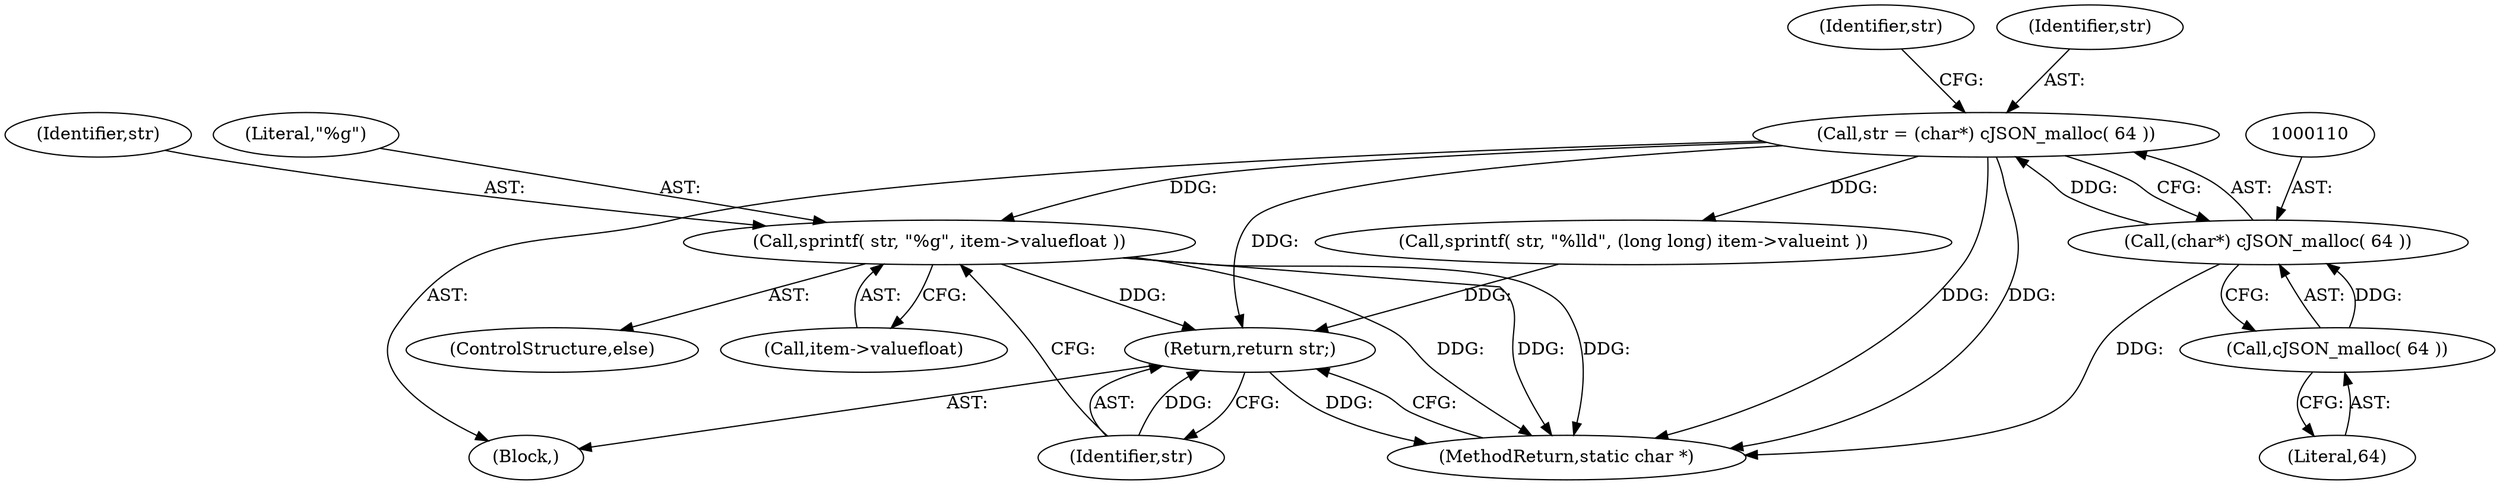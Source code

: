 digraph "1_iperf_91f2fa59e8ed80dfbf400add0164ee0e508e412a_41@API" {
"1000152" [label="(Call,sprintf( str, \"%g\", item->valuefloat ))"];
"1000107" [label="(Call,str = (char*) cJSON_malloc( 64 ))"];
"1000109" [label="(Call,(char*) cJSON_malloc( 64 ))"];
"1000111" [label="(Call,cJSON_malloc( 64 ))"];
"1000158" [label="(Return,return str;)"];
"1000143" [label="(Call,sprintf( str, \"%lld\", (long long) item->valueint ))"];
"1000102" [label="(Block,)"];
"1000152" [label="(Call,sprintf( str, \"%g\", item->valuefloat ))"];
"1000114" [label="(Identifier,str)"];
"1000159" [label="(Identifier,str)"];
"1000111" [label="(Call,cJSON_malloc( 64 ))"];
"1000108" [label="(Identifier,str)"];
"1000158" [label="(Return,return str;)"];
"1000109" [label="(Call,(char*) cJSON_malloc( 64 ))"];
"1000112" [label="(Literal,64)"];
"1000107" [label="(Call,str = (char*) cJSON_malloc( 64 ))"];
"1000160" [label="(MethodReturn,static char *)"];
"1000153" [label="(Identifier,str)"];
"1000151" [label="(ControlStructure,else)"];
"1000155" [label="(Call,item->valuefloat)"];
"1000154" [label="(Literal,\"%g\")"];
"1000152" -> "1000151"  [label="AST: "];
"1000152" -> "1000155"  [label="CFG: "];
"1000153" -> "1000152"  [label="AST: "];
"1000154" -> "1000152"  [label="AST: "];
"1000155" -> "1000152"  [label="AST: "];
"1000159" -> "1000152"  [label="CFG: "];
"1000152" -> "1000160"  [label="DDG: "];
"1000152" -> "1000160"  [label="DDG: "];
"1000152" -> "1000160"  [label="DDG: "];
"1000107" -> "1000152"  [label="DDG: "];
"1000152" -> "1000158"  [label="DDG: "];
"1000107" -> "1000102"  [label="AST: "];
"1000107" -> "1000109"  [label="CFG: "];
"1000108" -> "1000107"  [label="AST: "];
"1000109" -> "1000107"  [label="AST: "];
"1000114" -> "1000107"  [label="CFG: "];
"1000107" -> "1000160"  [label="DDG: "];
"1000107" -> "1000160"  [label="DDG: "];
"1000109" -> "1000107"  [label="DDG: "];
"1000107" -> "1000143"  [label="DDG: "];
"1000107" -> "1000158"  [label="DDG: "];
"1000109" -> "1000111"  [label="CFG: "];
"1000110" -> "1000109"  [label="AST: "];
"1000111" -> "1000109"  [label="AST: "];
"1000109" -> "1000160"  [label="DDG: "];
"1000111" -> "1000109"  [label="DDG: "];
"1000111" -> "1000112"  [label="CFG: "];
"1000112" -> "1000111"  [label="AST: "];
"1000158" -> "1000102"  [label="AST: "];
"1000158" -> "1000159"  [label="CFG: "];
"1000159" -> "1000158"  [label="AST: "];
"1000160" -> "1000158"  [label="CFG: "];
"1000158" -> "1000160"  [label="DDG: "];
"1000159" -> "1000158"  [label="DDG: "];
"1000143" -> "1000158"  [label="DDG: "];
}
